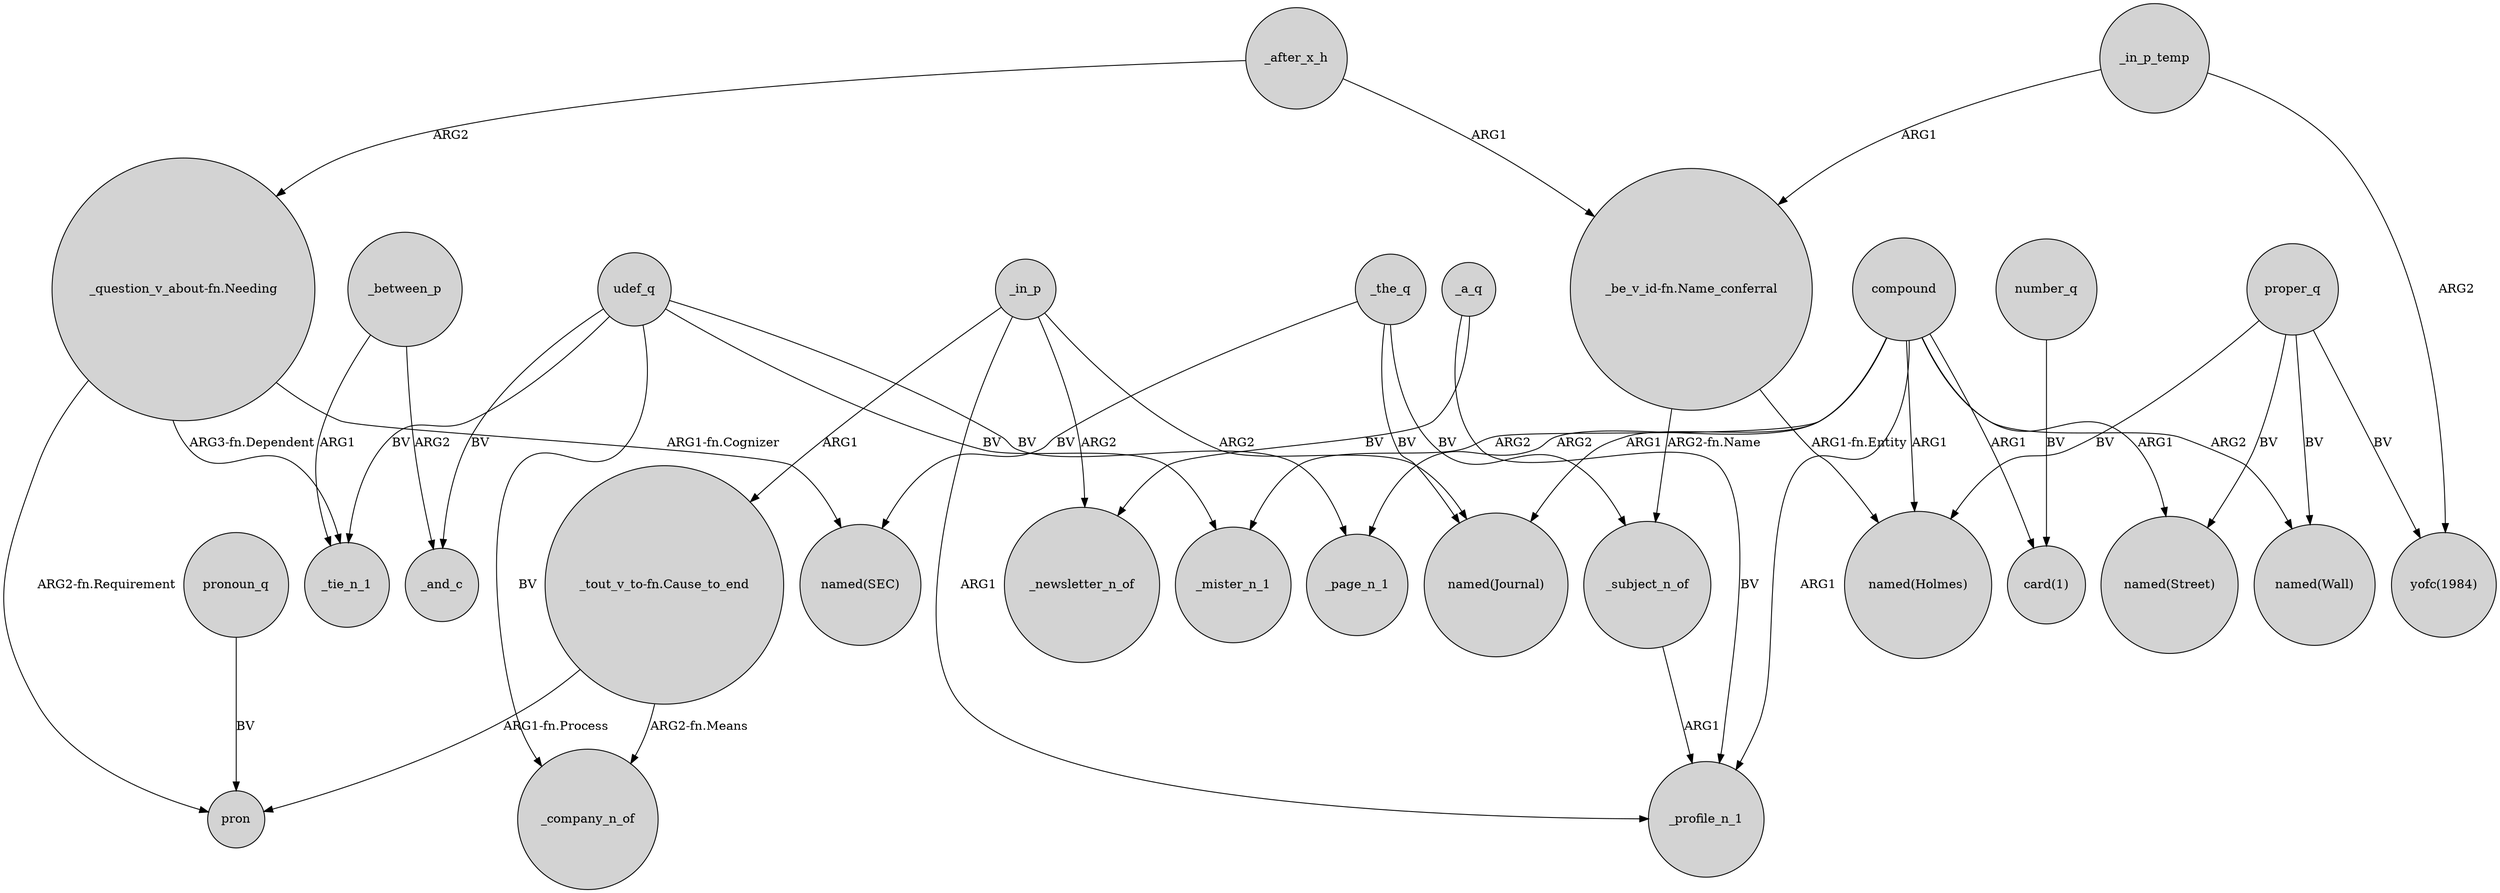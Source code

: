 digraph {
	node [shape=circle style=filled]
	compound -> "named(Holmes)" [label=ARG1]
	_a_q -> _newsletter_n_of [label=BV]
	compound -> _mister_n_1 [label=ARG2]
	_after_x_h -> "_be_v_id-fn.Name_conferral" [label=ARG1]
	number_q -> "card(1)" [label=BV]
	"_question_v_about-fn.Needing" -> pron [label="ARG2-fn.Requirement"]
	"_tout_v_to-fn.Cause_to_end" -> pron [label="ARG1-fn.Process"]
	"_question_v_about-fn.Needing" -> _tie_n_1 [label="ARG3-fn.Dependent"]
	udef_q -> _tie_n_1 [label=BV]
	compound -> "named(Journal)" [label=ARG1]
	_in_p_temp -> "_be_v_id-fn.Name_conferral" [label=ARG1]
	udef_q -> _and_c [label=BV]
	udef_q -> _mister_n_1 [label=BV]
	_in_p_temp -> "yofc(1984)" [label=ARG2]
	"_be_v_id-fn.Name_conferral" -> "named(Holmes)" [label="ARG1-fn.Entity"]
	compound -> _profile_n_1 [label=ARG1]
	_a_q -> _profile_n_1 [label=BV]
	pronoun_q -> pron [label=BV]
	compound -> "named(Wall)" [label=ARG2]
	_in_p -> _profile_n_1 [label=ARG1]
	_the_q -> "named(SEC)" [label=BV]
	"_question_v_about-fn.Needing" -> "named(SEC)" [label="ARG1-fn.Cognizer"]
	proper_q -> "named(Holmes)" [label=BV]
	compound -> "named(Street)" [label=ARG1]
	udef_q -> _company_n_of [label=BV]
	_in_p -> "named(Journal)" [label=ARG2]
	udef_q -> _page_n_1 [label=BV]
	"_be_v_id-fn.Name_conferral" -> _subject_n_of [label="ARG2-fn.Name"]
	_in_p -> "_tout_v_to-fn.Cause_to_end" [label=ARG1]
	_the_q -> _subject_n_of [label=BV]
	proper_q -> "named(Wall)" [label=BV]
	"_tout_v_to-fn.Cause_to_end" -> _company_n_of [label="ARG2-fn.Means"]
	compound -> _page_n_1 [label=ARG2]
	_in_p -> _newsletter_n_of [label=ARG2]
	_after_x_h -> "_question_v_about-fn.Needing" [label=ARG2]
	_the_q -> "named(Journal)" [label=BV]
	proper_q -> "named(Street)" [label=BV]
	_subject_n_of -> _profile_n_1 [label=ARG1]
	_between_p -> _tie_n_1 [label=ARG1]
	_between_p -> _and_c [label=ARG2]
	proper_q -> "yofc(1984)" [label=BV]
	compound -> "card(1)" [label=ARG1]
}
